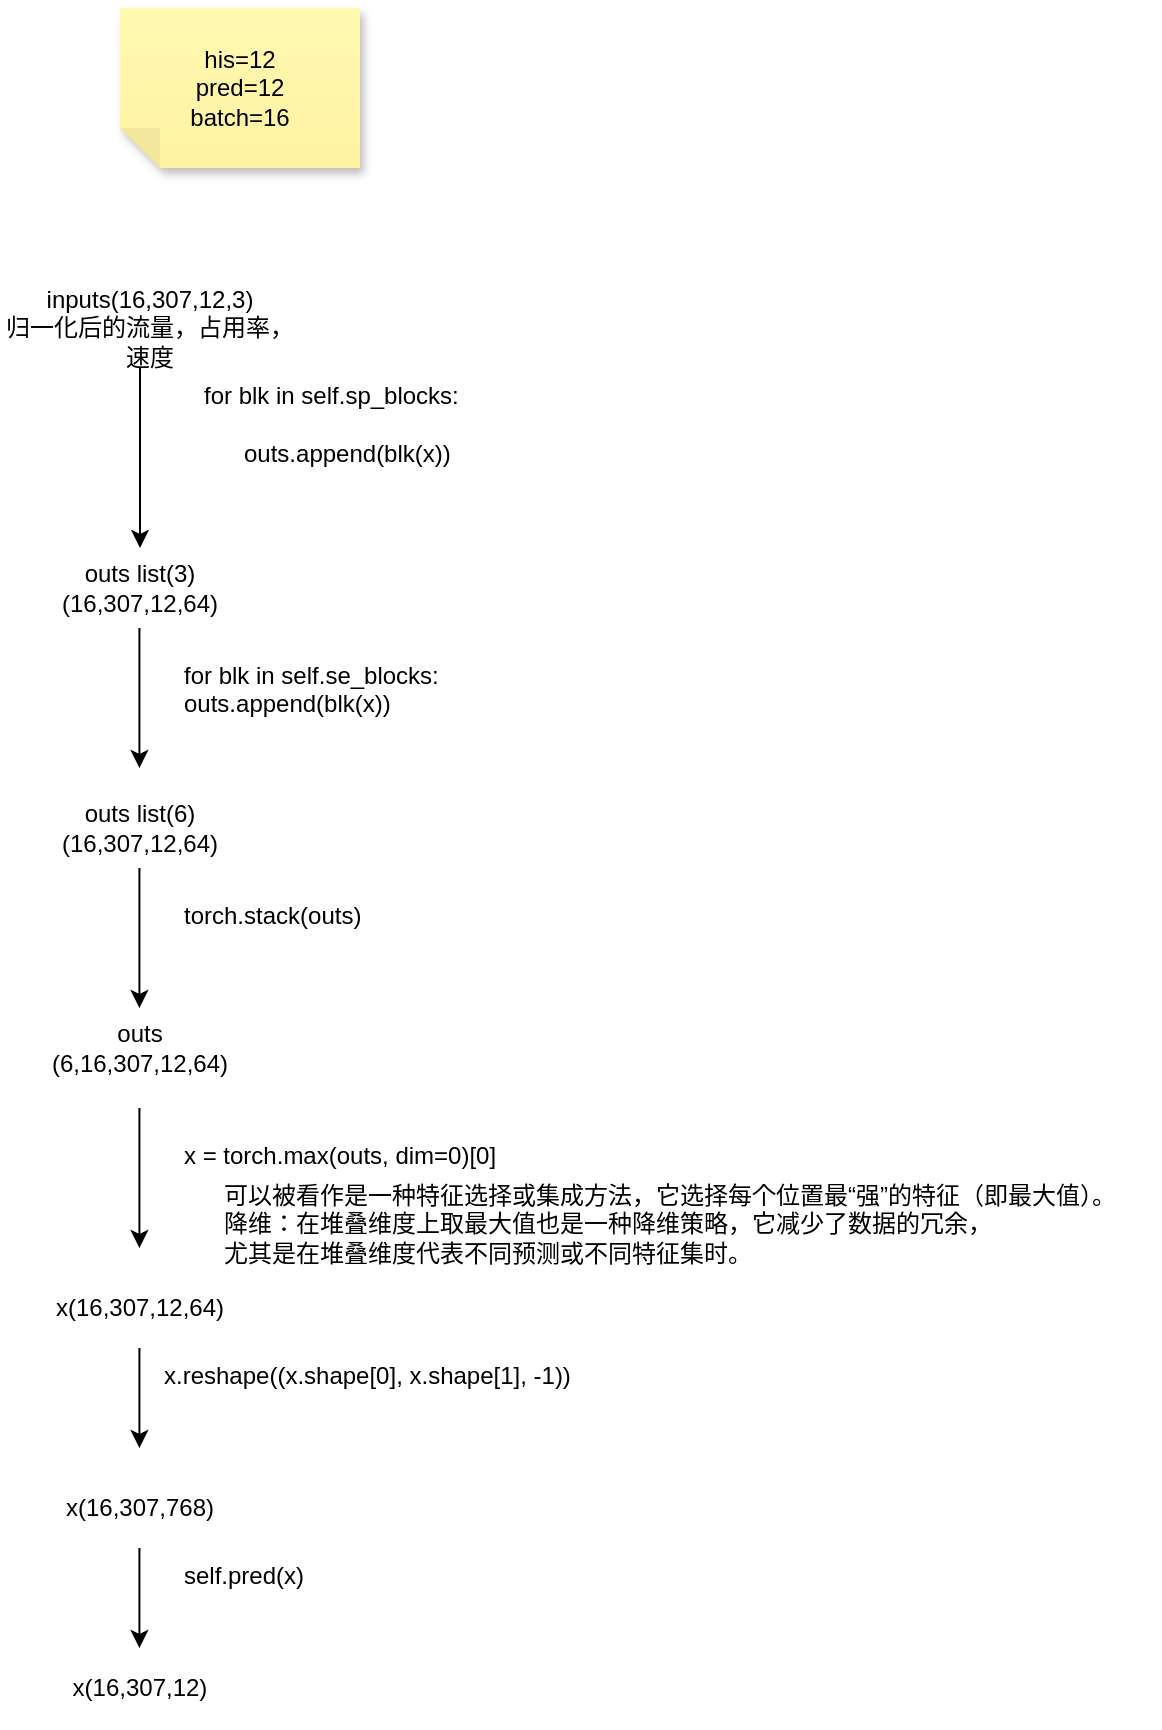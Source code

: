 <mxfile version="24.7.8">
  <diagram name="第 1 页" id="mXpQyyNIwqcoPdnSYuN3">
    <mxGraphModel dx="733" dy="309" grid="1" gridSize="10" guides="1" tooltips="1" connect="1" arrows="1" fold="1" page="1" pageScale="1" pageWidth="827" pageHeight="1169" math="0" shadow="0">
      <root>
        <mxCell id="0" />
        <mxCell id="1" parent="0" />
        <mxCell id="rav3Nn_RVj-ASamNuTSd-1" value="inputs(16,307,12,3)&lt;div&gt;归一化后的流量，占用率，速度&lt;/div&gt;" style="text;strokeColor=none;align=center;fillColor=none;html=1;verticalAlign=middle;whiteSpace=wrap;rounded=0;" vertex="1" parent="1">
          <mxGeometry x="380" y="270" width="150" height="60" as="geometry" />
        </mxCell>
        <mxCell id="rav3Nn_RVj-ASamNuTSd-3" value="his=12&lt;div&gt;pred=12&lt;/div&gt;&lt;div&gt;batch=16&lt;/div&gt;" style="shape=note;whiteSpace=wrap;html=1;backgroundOutline=1;fontColor=#000000;darkOpacity=0.05;fillColor=#FFF9B2;strokeColor=none;fillStyle=solid;direction=west;gradientDirection=north;gradientColor=#FFF2A1;shadow=1;size=20;pointerEvents=1;" vertex="1" parent="1">
          <mxGeometry x="440" y="140" width="120" height="80" as="geometry" />
        </mxCell>
        <UserObject label="for blk in self.sp_blocks:&lt;br/&gt;&lt;br&gt;&amp;nbsp; &amp;nbsp; &amp;nbsp; outs.append(blk(x))" id="rav3Nn_RVj-ASamNuTSd-6">
          <mxCell style="text;whiteSpace=wrap;html=1;" vertex="1" parent="1">
            <mxGeometry x="480" y="320" width="140" height="60" as="geometry" />
          </mxCell>
        </UserObject>
        <mxCell id="rav3Nn_RVj-ASamNuTSd-9" value="" style="endArrow=classic;html=1;rounded=0;" edge="1" parent="1">
          <mxGeometry width="50" height="50" relative="1" as="geometry">
            <mxPoint x="450" y="320" as="sourcePoint" />
            <mxPoint x="450" y="410" as="targetPoint" />
          </mxGeometry>
        </mxCell>
        <mxCell id="rav3Nn_RVj-ASamNuTSd-10" value="outs list(3)&lt;div&gt;(16,307,12,64)&lt;/div&gt;" style="text;strokeColor=none;align=center;fillColor=none;html=1;verticalAlign=middle;whiteSpace=wrap;rounded=0;" vertex="1" parent="1">
          <mxGeometry x="400" y="410" width="100" height="40" as="geometry" />
        </mxCell>
        <mxCell id="rav3Nn_RVj-ASamNuTSd-11" value="" style="endArrow=classic;html=1;rounded=0;" edge="1" parent="1">
          <mxGeometry width="50" height="50" relative="1" as="geometry">
            <mxPoint x="449.71" y="450" as="sourcePoint" />
            <mxPoint x="449.71" y="520" as="targetPoint" />
          </mxGeometry>
        </mxCell>
        <UserObject label="for blk in self.se_blocks:&#xa;            outs.append(blk(x))" id="rav3Nn_RVj-ASamNuTSd-12">
          <mxCell style="text;whiteSpace=wrap;html=1;" vertex="1" parent="1">
            <mxGeometry x="470" y="460" width="160" height="50" as="geometry" />
          </mxCell>
        </UserObject>
        <mxCell id="rav3Nn_RVj-ASamNuTSd-13" value="outs list(6)&lt;div&gt;(16,307,12,64)&lt;/div&gt;" style="text;strokeColor=none;align=center;fillColor=none;html=1;verticalAlign=middle;whiteSpace=wrap;rounded=0;" vertex="1" parent="1">
          <mxGeometry x="400" y="530" width="100" height="40" as="geometry" />
        </mxCell>
        <UserObject label="torch.stack(outs)" id="rav3Nn_RVj-ASamNuTSd-14">
          <mxCell style="text;whiteSpace=wrap;html=1;" vertex="1" parent="1">
            <mxGeometry x="470" y="580" width="120" height="40" as="geometry" />
          </mxCell>
        </UserObject>
        <mxCell id="rav3Nn_RVj-ASamNuTSd-15" value="" style="endArrow=classic;html=1;rounded=0;" edge="1" parent="1">
          <mxGeometry width="50" height="50" relative="1" as="geometry">
            <mxPoint x="449.71" y="570" as="sourcePoint" />
            <mxPoint x="449.71" y="640" as="targetPoint" />
          </mxGeometry>
        </mxCell>
        <mxCell id="rav3Nn_RVj-ASamNuTSd-16" value="outs&lt;div&gt;(6,16,307,12,64)&lt;/div&gt;" style="text;strokeColor=none;align=center;fillColor=none;html=1;verticalAlign=middle;whiteSpace=wrap;rounded=0;" vertex="1" parent="1">
          <mxGeometry x="400" y="640" width="100" height="40" as="geometry" />
        </mxCell>
        <UserObject label="x = torch.max(outs, dim=0)[0]" id="rav3Nn_RVj-ASamNuTSd-17">
          <mxCell style="text;whiteSpace=wrap;html=1;" vertex="1" parent="1">
            <mxGeometry x="470" y="700" width="190" height="40" as="geometry" />
          </mxCell>
        </UserObject>
        <mxCell id="rav3Nn_RVj-ASamNuTSd-18" value="" style="endArrow=classic;html=1;rounded=0;" edge="1" parent="1">
          <mxGeometry width="50" height="50" relative="1" as="geometry">
            <mxPoint x="449.71" y="690" as="sourcePoint" />
            <mxPoint x="449.71" y="760" as="targetPoint" />
          </mxGeometry>
        </mxCell>
        <mxCell id="rav3Nn_RVj-ASamNuTSd-19" value="&lt;div&gt;x(16,307,12,64)&lt;/div&gt;" style="text;strokeColor=none;align=center;fillColor=none;html=1;verticalAlign=middle;whiteSpace=wrap;rounded=0;" vertex="1" parent="1">
          <mxGeometry x="400" y="770" width="100" height="40" as="geometry" />
        </mxCell>
        <mxCell id="rav3Nn_RVj-ASamNuTSd-20" value="" style="endArrow=classic;html=1;rounded=0;" edge="1" parent="1">
          <mxGeometry width="50" height="50" relative="1" as="geometry">
            <mxPoint x="449.71" y="810" as="sourcePoint" />
            <mxPoint x="449.71" y="860" as="targetPoint" />
          </mxGeometry>
        </mxCell>
        <mxCell id="rav3Nn_RVj-ASamNuTSd-21" value="x.reshape((x.shape[0], x.shape[1], -1))" style="text;whiteSpace=wrap;html=1;" vertex="1" parent="1">
          <mxGeometry x="460" y="810" width="240" height="40" as="geometry" />
        </mxCell>
        <mxCell id="rav3Nn_RVj-ASamNuTSd-22" value="&lt;div&gt;x(16,307,768)&lt;/div&gt;" style="text;strokeColor=none;align=center;fillColor=none;html=1;verticalAlign=middle;whiteSpace=wrap;rounded=0;" vertex="1" parent="1">
          <mxGeometry x="400" y="870" width="100" height="40" as="geometry" />
        </mxCell>
        <mxCell id="rav3Nn_RVj-ASamNuTSd-23" value="" style="endArrow=classic;html=1;rounded=0;" edge="1" parent="1">
          <mxGeometry width="50" height="50" relative="1" as="geometry">
            <mxPoint x="449.71" y="910" as="sourcePoint" />
            <mxPoint x="449.71" y="960" as="targetPoint" />
          </mxGeometry>
        </mxCell>
        <mxCell id="rav3Nn_RVj-ASamNuTSd-24" value="self.pred(x)" style="text;whiteSpace=wrap;html=1;" vertex="1" parent="1">
          <mxGeometry x="470" y="910" width="240" height="40" as="geometry" />
        </mxCell>
        <mxCell id="rav3Nn_RVj-ASamNuTSd-25" value="&lt;div&gt;x(16,307,12)&lt;/div&gt;" style="text;strokeColor=none;align=center;fillColor=none;html=1;verticalAlign=middle;whiteSpace=wrap;rounded=0;" vertex="1" parent="1">
          <mxGeometry x="400" y="960" width="100" height="40" as="geometry" />
        </mxCell>
        <UserObject label="可以被看作是一种特征选择或集成方法，它选择每个位置最“强”的特征（即最大值）。&lt;br&gt;降维：在堆叠维度上取最大值也是一种降维策略，它减少了数据的冗余，&lt;div&gt;尤其是在堆叠维度代表不同预测或不同特征集时。&lt;/div&gt;" id="rav3Nn_RVj-ASamNuTSd-26">
          <mxCell style="text;whiteSpace=wrap;html=1;" vertex="1" parent="1">
            <mxGeometry x="490" y="720" width="470" height="60" as="geometry" />
          </mxCell>
        </UserObject>
      </root>
    </mxGraphModel>
  </diagram>
</mxfile>

